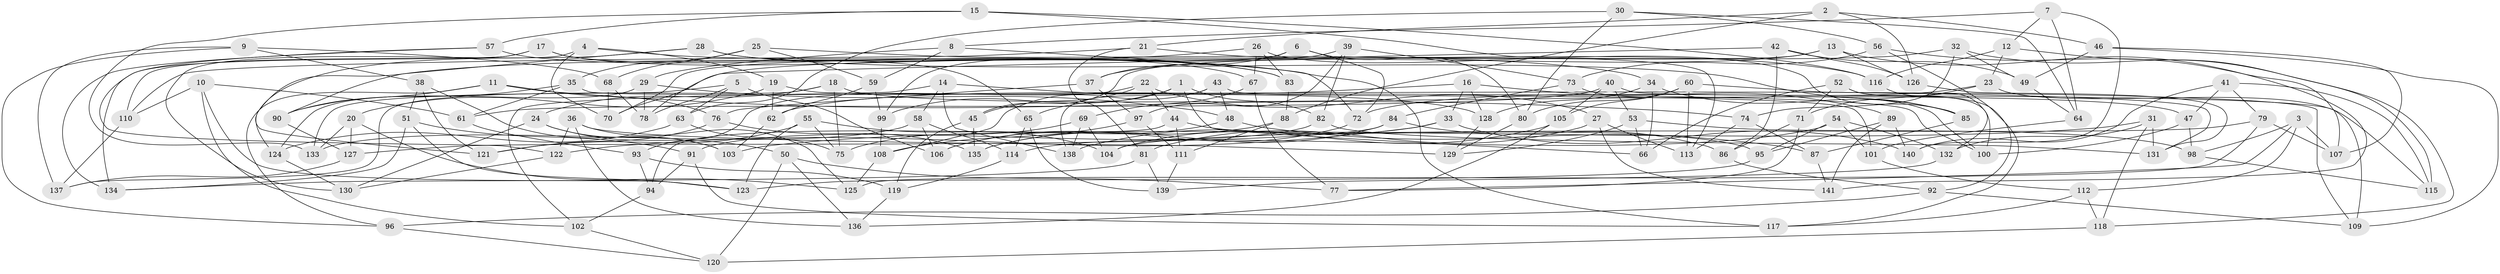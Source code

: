 // coarse degree distribution, {6: 0.5842696629213483, 4: 0.4157303370786517}
// Generated by graph-tools (version 1.1) at 2025/42/03/06/25 10:42:26]
// undirected, 141 vertices, 282 edges
graph export_dot {
graph [start="1"]
  node [color=gray90,style=filled];
  1;
  2;
  3;
  4;
  5;
  6;
  7;
  8;
  9;
  10;
  11;
  12;
  13;
  14;
  15;
  16;
  17;
  18;
  19;
  20;
  21;
  22;
  23;
  24;
  25;
  26;
  27;
  28;
  29;
  30;
  31;
  32;
  33;
  34;
  35;
  36;
  37;
  38;
  39;
  40;
  41;
  42;
  43;
  44;
  45;
  46;
  47;
  48;
  49;
  50;
  51;
  52;
  53;
  54;
  55;
  56;
  57;
  58;
  59;
  60;
  61;
  62;
  63;
  64;
  65;
  66;
  67;
  68;
  69;
  70;
  71;
  72;
  73;
  74;
  75;
  76;
  77;
  78;
  79;
  80;
  81;
  82;
  83;
  84;
  85;
  86;
  87;
  88;
  89;
  90;
  91;
  92;
  93;
  94;
  95;
  96;
  97;
  98;
  99;
  100;
  101;
  102;
  103;
  104;
  105;
  106;
  107;
  108;
  109;
  110;
  111;
  112;
  113;
  114;
  115;
  116;
  117;
  118;
  119;
  120;
  121;
  122;
  123;
  124;
  125;
  126;
  127;
  128;
  129;
  130;
  131;
  132;
  133;
  134;
  135;
  136;
  137;
  138;
  139;
  140;
  141;
  1 -- 82;
  1 -- 66;
  1 -- 65;
  1 -- 99;
  2 -- 126;
  2 -- 88;
  2 -- 46;
  2 -- 21;
  3 -- 107;
  3 -- 112;
  3 -- 98;
  3 -- 77;
  4 -- 19;
  4 -- 130;
  4 -- 70;
  4 -- 117;
  5 -- 78;
  5 -- 106;
  5 -- 63;
  5 -- 133;
  6 -- 99;
  6 -- 72;
  6 -- 80;
  6 -- 37;
  7 -- 64;
  7 -- 140;
  7 -- 8;
  7 -- 12;
  8 -- 59;
  8 -- 72;
  8 -- 29;
  9 -- 68;
  9 -- 137;
  9 -- 38;
  9 -- 96;
  10 -- 110;
  10 -- 61;
  10 -- 123;
  10 -- 102;
  11 -- 96;
  11 -- 76;
  11 -- 74;
  11 -- 90;
  12 -- 23;
  12 -- 115;
  12 -- 116;
  13 -- 45;
  13 -- 141;
  13 -- 37;
  13 -- 126;
  14 -- 58;
  14 -- 128;
  14 -- 102;
  14 -- 138;
  15 -- 133;
  15 -- 57;
  15 -- 116;
  15 -- 113;
  16 -- 62;
  16 -- 33;
  16 -- 89;
  16 -- 128;
  17 -- 83;
  17 -- 65;
  17 -- 110;
  17 -- 134;
  18 -- 47;
  18 -- 24;
  18 -- 137;
  18 -- 75;
  19 -- 62;
  19 -- 100;
  19 -- 20;
  20 -- 125;
  20 -- 127;
  20 -- 133;
  21 -- 116;
  21 -- 81;
  21 -- 110;
  22 -- 27;
  22 -- 45;
  22 -- 44;
  22 -- 93;
  23 -- 115;
  23 -- 72;
  23 -- 71;
  24 -- 130;
  24 -- 50;
  24 -- 103;
  25 -- 35;
  25 -- 34;
  25 -- 59;
  25 -- 68;
  26 -- 67;
  26 -- 124;
  26 -- 83;
  26 -- 85;
  27 -- 141;
  27 -- 81;
  27 -- 113;
  28 -- 83;
  28 -- 121;
  28 -- 85;
  28 -- 90;
  29 -- 78;
  29 -- 48;
  29 -- 124;
  30 -- 64;
  30 -- 80;
  30 -- 56;
  30 -- 63;
  31 -- 118;
  31 -- 103;
  31 -- 131;
  31 -- 132;
  32 -- 70;
  32 -- 49;
  32 -- 118;
  32 -- 74;
  33 -- 140;
  33 -- 104;
  33 -- 122;
  34 -- 85;
  34 -- 66;
  34 -- 128;
  35 -- 90;
  35 -- 109;
  35 -- 61;
  36 -- 125;
  36 -- 122;
  36 -- 129;
  36 -- 136;
  37 -- 76;
  37 -- 97;
  38 -- 103;
  38 -- 51;
  38 -- 121;
  39 -- 70;
  39 -- 73;
  39 -- 82;
  39 -- 97;
  40 -- 61;
  40 -- 105;
  40 -- 109;
  40 -- 53;
  41 -- 115;
  41 -- 79;
  41 -- 140;
  41 -- 47;
  42 -- 78;
  42 -- 49;
  42 -- 86;
  42 -- 126;
  43 -- 48;
  43 -- 138;
  43 -- 101;
  43 -- 108;
  44 -- 95;
  44 -- 111;
  44 -- 94;
  45 -- 135;
  45 -- 119;
  46 -- 49;
  46 -- 107;
  46 -- 109;
  47 -- 98;
  47 -- 100;
  48 -- 106;
  48 -- 87;
  49 -- 64;
  50 -- 136;
  50 -- 120;
  50 -- 77;
  51 -- 134;
  51 -- 91;
  51 -- 123;
  52 -- 66;
  52 -- 71;
  52 -- 100;
  52 -- 92;
  53 -- 129;
  53 -- 98;
  53 -- 66;
  54 -- 95;
  54 -- 114;
  54 -- 132;
  54 -- 101;
  55 -- 75;
  55 -- 123;
  55 -- 104;
  55 -- 121;
  56 -- 117;
  56 -- 73;
  56 -- 107;
  57 -- 122;
  57 -- 134;
  57 -- 67;
  58 -- 114;
  58 -- 106;
  58 -- 133;
  59 -- 62;
  59 -- 99;
  60 -- 80;
  60 -- 131;
  60 -- 113;
  60 -- 105;
  61 -- 93;
  62 -- 103;
  63 -- 124;
  63 -- 75;
  64 -- 101;
  65 -- 139;
  65 -- 114;
  67 -- 69;
  67 -- 77;
  68 -- 70;
  68 -- 78;
  69 -- 75;
  69 -- 104;
  69 -- 138;
  71 -- 86;
  71 -- 77;
  72 -- 135;
  73 -- 100;
  73 -- 84;
  74 -- 113;
  74 -- 87;
  76 -- 121;
  76 -- 135;
  79 -- 125;
  79 -- 107;
  79 -- 104;
  80 -- 129;
  81 -- 139;
  81 -- 134;
  82 -- 131;
  82 -- 91;
  83 -- 88;
  84 -- 86;
  84 -- 135;
  84 -- 127;
  85 -- 87;
  86 -- 92;
  87 -- 141;
  88 -- 111;
  88 -- 106;
  89 -- 95;
  89 -- 141;
  89 -- 140;
  90 -- 127;
  91 -- 94;
  91 -- 117;
  92 -- 109;
  92 -- 96;
  93 -- 119;
  93 -- 94;
  94 -- 102;
  95 -- 123;
  96 -- 120;
  97 -- 111;
  97 -- 108;
  98 -- 115;
  99 -- 108;
  101 -- 112;
  102 -- 120;
  105 -- 138;
  105 -- 136;
  108 -- 125;
  110 -- 137;
  111 -- 139;
  112 -- 118;
  112 -- 117;
  114 -- 119;
  116 -- 132;
  118 -- 120;
  119 -- 136;
  122 -- 130;
  124 -- 130;
  126 -- 131;
  127 -- 137;
  128 -- 129;
  132 -- 139;
}
